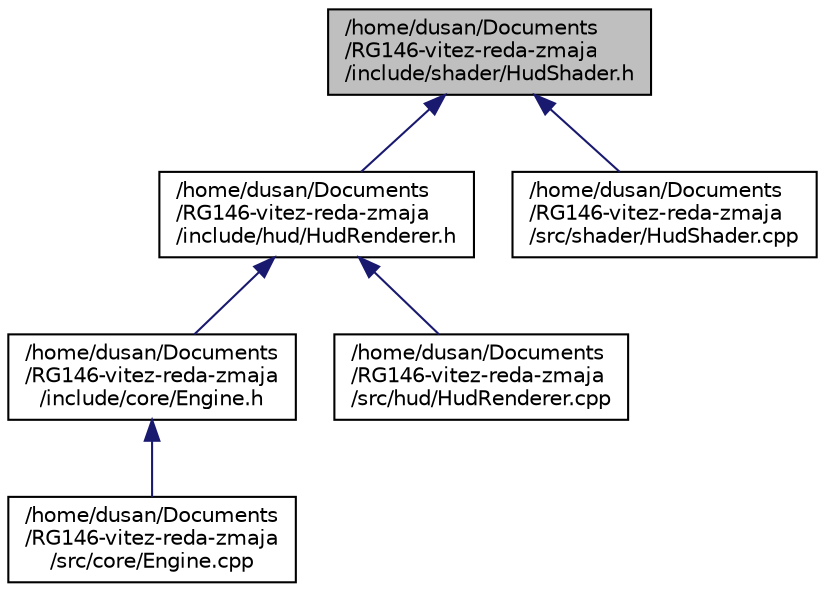 digraph "/home/dusan/Documents/RG146-vitez-reda-zmaja/include/shader/HudShader.h"
{
  edge [fontname="Helvetica",fontsize="10",labelfontname="Helvetica",labelfontsize="10"];
  node [fontname="Helvetica",fontsize="10",shape=record];
  Node14 [label="/home/dusan/Documents\l/RG146-vitez-reda-zmaja\l/include/shader/HudShader.h",height=0.2,width=0.4,color="black", fillcolor="grey75", style="filled", fontcolor="black"];
  Node14 -> Node15 [dir="back",color="midnightblue",fontsize="10",style="solid",fontname="Helvetica"];
  Node15 [label="/home/dusan/Documents\l/RG146-vitez-reda-zmaja\l/include/hud/HudRenderer.h",height=0.2,width=0.4,color="black", fillcolor="white", style="filled",URL="$HudRenderer_8h.html",tooltip="Deklaracija klase HudRenderer. "];
  Node15 -> Node16 [dir="back",color="midnightblue",fontsize="10",style="solid",fontname="Helvetica"];
  Node16 [label="/home/dusan/Documents\l/RG146-vitez-reda-zmaja\l/include/core/Engine.h",height=0.2,width=0.4,color="black", fillcolor="white", style="filled",URL="$Engine_8h.html",tooltip="Deklaracija klase Engine i deklaracija callback funkcija. "];
  Node16 -> Node17 [dir="back",color="midnightblue",fontsize="10",style="solid",fontname="Helvetica"];
  Node17 [label="/home/dusan/Documents\l/RG146-vitez-reda-zmaja\l/src/core/Engine.cpp",height=0.2,width=0.4,color="black", fillcolor="white", style="filled",URL="$Engine_8cpp.html"];
  Node15 -> Node18 [dir="back",color="midnightblue",fontsize="10",style="solid",fontname="Helvetica"];
  Node18 [label="/home/dusan/Documents\l/RG146-vitez-reda-zmaja\l/src/hud/HudRenderer.cpp",height=0.2,width=0.4,color="black", fillcolor="white", style="filled",URL="$HudRenderer_8cpp.html"];
  Node14 -> Node19 [dir="back",color="midnightblue",fontsize="10",style="solid",fontname="Helvetica"];
  Node19 [label="/home/dusan/Documents\l/RG146-vitez-reda-zmaja\l/src/shader/HudShader.cpp",height=0.2,width=0.4,color="black", fillcolor="white", style="filled",URL="$HudShader_8cpp.html"];
}
